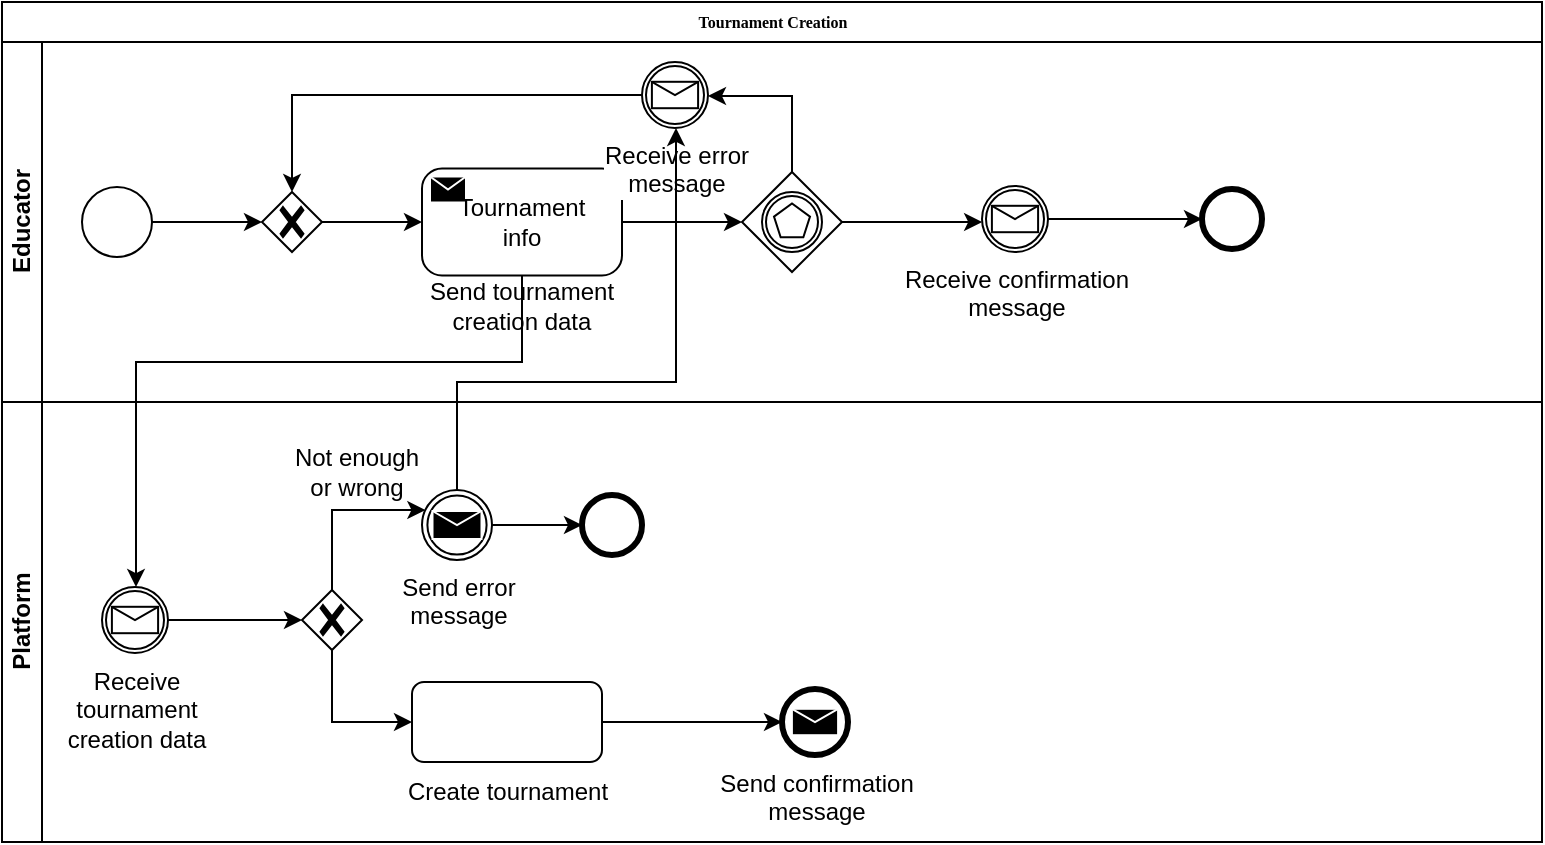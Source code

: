 <mxfile version="21.3.7" type="device">
  <diagram name="Page-1" id="c7488fd3-1785-93aa-aadb-54a6760d102a">
    <mxGraphModel dx="1449" dy="1348" grid="1" gridSize="10" guides="1" tooltips="1" connect="1" arrows="1" fold="1" page="1" pageScale="1" pageWidth="1100" pageHeight="850" background="none" math="0" shadow="0">
      <root>
        <mxCell id="0" />
        <mxCell id="1" parent="0" />
        <mxCell id="CDbokZhid0h3c1UekMTh-214" value="Tournament Creation" style="swimlane;html=1;childLayout=stackLayout;horizontal=1;startSize=20;horizontalStack=0;rounded=0;shadow=0;labelBackgroundColor=none;strokeWidth=1;fontFamily=Verdana;fontSize=8;align=center;" vertex="1" parent="1">
          <mxGeometry x="60" y="140" width="770" height="420" as="geometry" />
        </mxCell>
        <mxCell id="CDbokZhid0h3c1UekMTh-215" value="Educator" style="swimlane;html=1;startSize=20;horizontal=0;" vertex="1" parent="CDbokZhid0h3c1UekMTh-214">
          <mxGeometry y="20" width="770" height="180" as="geometry" />
        </mxCell>
        <mxCell id="CDbokZhid0h3c1UekMTh-418" style="edgeStyle=orthogonalEdgeStyle;rounded=0;orthogonalLoop=1;jettySize=auto;html=1;entryX=0;entryY=0.5;entryDx=0;entryDy=0;entryPerimeter=0;" edge="1" parent="CDbokZhid0h3c1UekMTh-215" source="CDbokZhid0h3c1UekMTh-304" target="CDbokZhid0h3c1UekMTh-417">
          <mxGeometry relative="1" as="geometry" />
        </mxCell>
        <mxCell id="CDbokZhid0h3c1UekMTh-304" value="" style="points=[[0.145,0.145,0],[0.5,0,0],[0.855,0.145,0],[1,0.5,0],[0.855,0.855,0],[0.5,1,0],[0.145,0.855,0],[0,0.5,0]];shape=mxgraph.bpmn.event;html=1;verticalLabelPosition=bottom;labelBackgroundColor=#ffffff;verticalAlign=top;align=center;perimeter=ellipsePerimeter;outlineConnect=0;aspect=fixed;outline=standard;symbol=general;" vertex="1" parent="CDbokZhid0h3c1UekMTh-215">
          <mxGeometry x="40" y="72.5" width="35" height="35" as="geometry" />
        </mxCell>
        <mxCell id="CDbokZhid0h3c1UekMTh-419" style="edgeStyle=orthogonalEdgeStyle;rounded=0;orthogonalLoop=1;jettySize=auto;html=1;entryX=0;entryY=0.5;entryDx=0;entryDy=0;entryPerimeter=0;" edge="1" parent="CDbokZhid0h3c1UekMTh-215" source="CDbokZhid0h3c1UekMTh-417">
          <mxGeometry relative="1" as="geometry">
            <mxPoint x="210" y="90" as="targetPoint" />
          </mxGeometry>
        </mxCell>
        <mxCell id="CDbokZhid0h3c1UekMTh-417" value="" style="points=[[0.25,0.25,0],[0.5,0,0],[0.75,0.25,0],[1,0.5,0],[0.75,0.75,0],[0.5,1,0],[0.25,0.75,0],[0,0.5,0]];shape=mxgraph.bpmn.gateway2;html=1;verticalLabelPosition=bottom;labelBackgroundColor=#ffffff;verticalAlign=top;align=center;perimeter=rhombusPerimeter;outlineConnect=0;outline=none;symbol=none;gwType=exclusive;" vertex="1" parent="CDbokZhid0h3c1UekMTh-215">
          <mxGeometry x="130" y="75" width="30" height="30" as="geometry" />
        </mxCell>
        <mxCell id="CDbokZhid0h3c1UekMTh-427" style="edgeStyle=orthogonalEdgeStyle;rounded=0;orthogonalLoop=1;jettySize=auto;html=1;entryX=0;entryY=0.5;entryDx=0;entryDy=0;entryPerimeter=0;" edge="1" parent="CDbokZhid0h3c1UekMTh-215" source="CDbokZhid0h3c1UekMTh-420" target="CDbokZhid0h3c1UekMTh-387">
          <mxGeometry relative="1" as="geometry" />
        </mxCell>
        <mxCell id="CDbokZhid0h3c1UekMTh-420" value="&lt;div&gt;Tournament &lt;br&gt;&lt;/div&gt;&lt;div&gt;info&lt;br&gt;&lt;/div&gt;" style="points=[[0.25,0,0],[0.5,0,0],[0.75,0,0],[1,0.25,0],[1,0.5,0],[1,0.75,0],[0.75,1,0],[0.5,1,0],[0.25,1,0],[0,0.75,0],[0,0.5,0],[0,0.25,0]];shape=mxgraph.bpmn.task;whiteSpace=wrap;rectStyle=rounded;size=10;html=1;container=1;expand=0;collapsible=0;taskMarker=send;" vertex="1" parent="CDbokZhid0h3c1UekMTh-215">
          <mxGeometry x="210" y="63.25" width="100" height="53.5" as="geometry" />
        </mxCell>
        <mxCell id="CDbokZhid0h3c1UekMTh-421" value="Send tournament creation data" style="text;html=1;strokeColor=none;fillColor=none;align=center;verticalAlign=middle;whiteSpace=wrap;rounded=0;" vertex="1" parent="CDbokZhid0h3c1UekMTh-215">
          <mxGeometry x="205" y="116.75" width="110" height="30" as="geometry" />
        </mxCell>
        <mxCell id="CDbokZhid0h3c1UekMTh-430" style="edgeStyle=orthogonalEdgeStyle;rounded=0;orthogonalLoop=1;jettySize=auto;html=1;" edge="1" parent="CDbokZhid0h3c1UekMTh-215" source="CDbokZhid0h3c1UekMTh-387" target="CDbokZhid0h3c1UekMTh-389">
          <mxGeometry relative="1" as="geometry">
            <Array as="points">
              <mxPoint x="395" y="27" />
            </Array>
          </mxGeometry>
        </mxCell>
        <mxCell id="CDbokZhid0h3c1UekMTh-445" style="edgeStyle=orthogonalEdgeStyle;rounded=0;orthogonalLoop=1;jettySize=auto;html=1;" edge="1" parent="CDbokZhid0h3c1UekMTh-215" source="CDbokZhid0h3c1UekMTh-387" target="CDbokZhid0h3c1UekMTh-444">
          <mxGeometry relative="1" as="geometry">
            <Array as="points">
              <mxPoint x="440" y="90" />
              <mxPoint x="440" y="90" />
            </Array>
          </mxGeometry>
        </mxCell>
        <mxCell id="CDbokZhid0h3c1UekMTh-387" value="" style="points=[[0.25,0.25,0],[0.5,0,0],[0.75,0.25,0],[1,0.5,0],[0.75,0.75,0],[0.5,1,0],[0.25,0.75,0],[0,0.5,0]];shape=mxgraph.bpmn.gateway2;html=1;verticalLabelPosition=bottom;labelBackgroundColor=#ffffff;verticalAlign=top;align=center;perimeter=rhombusPerimeter;outlineConnect=0;outline=catching;symbol=multiple;" vertex="1" parent="CDbokZhid0h3c1UekMTh-215">
          <mxGeometry x="370" y="65" width="50" height="50" as="geometry" />
        </mxCell>
        <mxCell id="CDbokZhid0h3c1UekMTh-431" style="edgeStyle=orthogonalEdgeStyle;rounded=0;orthogonalLoop=1;jettySize=auto;html=1;" edge="1" parent="CDbokZhid0h3c1UekMTh-215" source="CDbokZhid0h3c1UekMTh-389" target="CDbokZhid0h3c1UekMTh-417">
          <mxGeometry relative="1" as="geometry" />
        </mxCell>
        <mxCell id="CDbokZhid0h3c1UekMTh-389" value="&lt;div&gt;Receive error &lt;br&gt;&lt;/div&gt;&lt;div&gt;message&lt;br&gt;&lt;/div&gt;" style="points=[[0.145,0.145,0],[0.5,0,0],[0.855,0.145,0],[1,0.5,0],[0.855,0.855,0],[0.5,1,0],[0.145,0.855,0],[0,0.5,0]];shape=mxgraph.bpmn.event;html=1;verticalLabelPosition=bottom;labelBackgroundColor=#ffffff;verticalAlign=top;align=center;perimeter=ellipsePerimeter;outlineConnect=0;aspect=fixed;outline=catching;symbol=message;" vertex="1" parent="CDbokZhid0h3c1UekMTh-215">
          <mxGeometry x="320" y="10" width="33" height="33" as="geometry" />
        </mxCell>
        <mxCell id="CDbokZhid0h3c1UekMTh-446" style="edgeStyle=orthogonalEdgeStyle;rounded=0;orthogonalLoop=1;jettySize=auto;html=1;entryX=0;entryY=0.5;entryDx=0;entryDy=0;entryPerimeter=0;" edge="1" parent="CDbokZhid0h3c1UekMTh-215" source="CDbokZhid0h3c1UekMTh-444" target="CDbokZhid0h3c1UekMTh-407">
          <mxGeometry relative="1" as="geometry" />
        </mxCell>
        <mxCell id="CDbokZhid0h3c1UekMTh-444" value="&lt;div&gt;Receive confirmation&lt;/div&gt;&lt;div&gt;message&lt;br&gt;&lt;/div&gt;" style="points=[[0.145,0.145,0],[0.5,0,0],[0.855,0.145,0],[1,0.5,0],[0.855,0.855,0],[0.5,1,0],[0.145,0.855,0],[0,0.5,0]];shape=mxgraph.bpmn.event;html=1;verticalLabelPosition=bottom;labelBackgroundColor=#ffffff;verticalAlign=top;align=center;perimeter=ellipsePerimeter;outlineConnect=0;aspect=fixed;outline=catching;symbol=message;" vertex="1" parent="CDbokZhid0h3c1UekMTh-215">
          <mxGeometry x="490" y="72" width="33" height="33" as="geometry" />
        </mxCell>
        <mxCell id="CDbokZhid0h3c1UekMTh-407" value="" style="points=[[0.145,0.145,0],[0.5,0,0],[0.855,0.145,0],[1,0.5,0],[0.855,0.855,0],[0.5,1,0],[0.145,0.855,0],[0,0.5,0]];shape=mxgraph.bpmn.event;html=1;verticalLabelPosition=bottom;labelBackgroundColor=#ffffff;verticalAlign=top;align=center;perimeter=ellipsePerimeter;outlineConnect=0;aspect=fixed;outline=end;symbol=terminate2;" vertex="1" parent="CDbokZhid0h3c1UekMTh-215">
          <mxGeometry x="600" y="73.5" width="30" height="30" as="geometry" />
        </mxCell>
        <mxCell id="CDbokZhid0h3c1UekMTh-308" value="Platform" style="swimlane;html=1;startSize=20;horizontal=0;" vertex="1" parent="CDbokZhid0h3c1UekMTh-214">
          <mxGeometry y="200" width="770" height="220" as="geometry" />
        </mxCell>
        <mxCell id="CDbokZhid0h3c1UekMTh-425" style="edgeStyle=orthogonalEdgeStyle;rounded=0;orthogonalLoop=1;jettySize=auto;html=1;entryX=0;entryY=0.5;entryDx=0;entryDy=0;entryPerimeter=0;" edge="1" parent="CDbokZhid0h3c1UekMTh-308" source="CDbokZhid0h3c1UekMTh-422" target="CDbokZhid0h3c1UekMTh-403">
          <mxGeometry relative="1" as="geometry" />
        </mxCell>
        <mxCell id="CDbokZhid0h3c1UekMTh-422" value="&lt;div&gt;Receive&lt;/div&gt;&lt;div&gt;tournament &lt;br&gt;&lt;/div&gt;&lt;div&gt;creation data&lt;br&gt;&lt;/div&gt;" style="points=[[0.145,0.145,0],[0.5,0,0],[0.855,0.145,0],[1,0.5,0],[0.855,0.855,0],[0.5,1,0],[0.145,0.855,0],[0,0.5,0]];shape=mxgraph.bpmn.event;html=1;verticalLabelPosition=bottom;labelBackgroundColor=#ffffff;verticalAlign=top;align=center;perimeter=ellipsePerimeter;outlineConnect=0;aspect=fixed;outline=catching;symbol=message;" vertex="1" parent="CDbokZhid0h3c1UekMTh-308">
          <mxGeometry x="50" y="92.5" width="33" height="33" as="geometry" />
        </mxCell>
        <mxCell id="CDbokZhid0h3c1UekMTh-433" style="edgeStyle=orthogonalEdgeStyle;rounded=0;orthogonalLoop=1;jettySize=auto;html=1;" edge="1" parent="CDbokZhid0h3c1UekMTh-308" source="CDbokZhid0h3c1UekMTh-403" target="CDbokZhid0h3c1UekMTh-432">
          <mxGeometry relative="1" as="geometry">
            <Array as="points">
              <mxPoint x="165" y="54" />
            </Array>
          </mxGeometry>
        </mxCell>
        <mxCell id="CDbokZhid0h3c1UekMTh-438" style="edgeStyle=orthogonalEdgeStyle;rounded=0;orthogonalLoop=1;jettySize=auto;html=1;" edge="1" parent="CDbokZhid0h3c1UekMTh-308" source="CDbokZhid0h3c1UekMTh-403" target="CDbokZhid0h3c1UekMTh-437">
          <mxGeometry relative="1" as="geometry">
            <Array as="points">
              <mxPoint x="165" y="160" />
            </Array>
          </mxGeometry>
        </mxCell>
        <mxCell id="CDbokZhid0h3c1UekMTh-403" value="" style="points=[[0.25,0.25,0],[0.5,0,0],[0.75,0.25,0],[1,0.5,0],[0.75,0.75,0],[0.5,1,0],[0.25,0.75,0],[0,0.5,0]];shape=mxgraph.bpmn.gateway2;html=1;verticalLabelPosition=bottom;labelBackgroundColor=#ffffff;verticalAlign=top;align=center;perimeter=rhombusPerimeter;outlineConnect=0;outline=none;symbol=none;gwType=exclusive;" vertex="1" parent="CDbokZhid0h3c1UekMTh-308">
          <mxGeometry x="150" y="94" width="30" height="30" as="geometry" />
        </mxCell>
        <mxCell id="CDbokZhid0h3c1UekMTh-441" style="edgeStyle=orthogonalEdgeStyle;rounded=0;orthogonalLoop=1;jettySize=auto;html=1;" edge="1" parent="CDbokZhid0h3c1UekMTh-308" source="CDbokZhid0h3c1UekMTh-432" target="CDbokZhid0h3c1UekMTh-440">
          <mxGeometry relative="1" as="geometry" />
        </mxCell>
        <mxCell id="CDbokZhid0h3c1UekMTh-432" value="&lt;div&gt;Send error &lt;br&gt;&lt;/div&gt;&lt;div&gt;message&lt;br&gt;&lt;/div&gt;" style="points=[[0.145,0.145,0],[0.5,0,0],[0.855,0.145,0],[1,0.5,0],[0.855,0.855,0],[0.5,1,0],[0.145,0.855,0],[0,0.5,0]];shape=mxgraph.bpmn.event;html=1;verticalLabelPosition=bottom;labelBackgroundColor=#ffffff;verticalAlign=top;align=center;perimeter=ellipsePerimeter;outlineConnect=0;aspect=fixed;outline=throwing;symbol=message;" vertex="1" parent="CDbokZhid0h3c1UekMTh-308">
          <mxGeometry x="210.001" y="44" width="35" height="35" as="geometry" />
        </mxCell>
        <mxCell id="CDbokZhid0h3c1UekMTh-435" value="&lt;div&gt;Not enough&lt;/div&gt;&lt;div&gt;or wrong&lt;br&gt;&lt;/div&gt;" style="text;html=1;strokeColor=none;fillColor=none;align=center;verticalAlign=middle;whiteSpace=wrap;rounded=0;" vertex="1" parent="CDbokZhid0h3c1UekMTh-308">
          <mxGeometry x="135" y="20" width="85" height="30" as="geometry" />
        </mxCell>
        <mxCell id="CDbokZhid0h3c1UekMTh-443" style="edgeStyle=orthogonalEdgeStyle;rounded=0;orthogonalLoop=1;jettySize=auto;html=1;entryX=0;entryY=0.5;entryDx=0;entryDy=0;entryPerimeter=0;" edge="1" parent="CDbokZhid0h3c1UekMTh-308" source="CDbokZhid0h3c1UekMTh-437" target="CDbokZhid0h3c1UekMTh-442">
          <mxGeometry relative="1" as="geometry" />
        </mxCell>
        <mxCell id="CDbokZhid0h3c1UekMTh-437" value="" style="rounded=1;whiteSpace=wrap;html=1;" vertex="1" parent="CDbokZhid0h3c1UekMTh-308">
          <mxGeometry x="205" y="140" width="95" height="40" as="geometry" />
        </mxCell>
        <mxCell id="CDbokZhid0h3c1UekMTh-439" value="Create tournament" style="text;html=1;strokeColor=none;fillColor=none;align=center;verticalAlign=middle;whiteSpace=wrap;rounded=0;" vertex="1" parent="CDbokZhid0h3c1UekMTh-308">
          <mxGeometry x="197.5" y="180" width="110" height="30" as="geometry" />
        </mxCell>
        <mxCell id="CDbokZhid0h3c1UekMTh-440" value="" style="points=[[0.145,0.145,0],[0.5,0,0],[0.855,0.145,0],[1,0.5,0],[0.855,0.855,0],[0.5,1,0],[0.145,0.855,0],[0,0.5,0]];shape=mxgraph.bpmn.event;html=1;verticalLabelPosition=bottom;labelBackgroundColor=#ffffff;verticalAlign=top;align=center;perimeter=ellipsePerimeter;outlineConnect=0;aspect=fixed;outline=end;symbol=terminate2;" vertex="1" parent="CDbokZhid0h3c1UekMTh-308">
          <mxGeometry x="290" y="46.5" width="30" height="30" as="geometry" />
        </mxCell>
        <mxCell id="CDbokZhid0h3c1UekMTh-442" value="&lt;div&gt;Send confirmation&lt;/div&gt;&lt;div&gt;message&lt;br&gt;&lt;/div&gt;" style="points=[[0.145,0.145,0],[0.5,0,0],[0.855,0.145,0],[1,0.5,0],[0.855,0.855,0],[0.5,1,0],[0.145,0.855,0],[0,0.5,0]];shape=mxgraph.bpmn.event;html=1;verticalLabelPosition=bottom;labelBackgroundColor=#ffffff;verticalAlign=top;align=center;perimeter=ellipsePerimeter;outlineConnect=0;aspect=fixed;outline=end;symbol=message;" vertex="1" parent="CDbokZhid0h3c1UekMTh-308">
          <mxGeometry x="390" y="143.5" width="33" height="33" as="geometry" />
        </mxCell>
        <mxCell id="CDbokZhid0h3c1UekMTh-423" style="edgeStyle=orthogonalEdgeStyle;rounded=0;orthogonalLoop=1;jettySize=auto;html=1;" edge="1" parent="CDbokZhid0h3c1UekMTh-214" source="CDbokZhid0h3c1UekMTh-420" target="CDbokZhid0h3c1UekMTh-422">
          <mxGeometry relative="1" as="geometry">
            <Array as="points">
              <mxPoint x="260" y="180" />
              <mxPoint x="67" y="180" />
            </Array>
          </mxGeometry>
        </mxCell>
        <mxCell id="CDbokZhid0h3c1UekMTh-436" style="edgeStyle=orthogonalEdgeStyle;rounded=0;orthogonalLoop=1;jettySize=auto;html=1;" edge="1" parent="CDbokZhid0h3c1UekMTh-214" source="CDbokZhid0h3c1UekMTh-432" target="CDbokZhid0h3c1UekMTh-389">
          <mxGeometry relative="1" as="geometry">
            <Array as="points">
              <mxPoint x="228" y="190" />
              <mxPoint x="337" y="190" />
            </Array>
          </mxGeometry>
        </mxCell>
      </root>
    </mxGraphModel>
  </diagram>
</mxfile>
